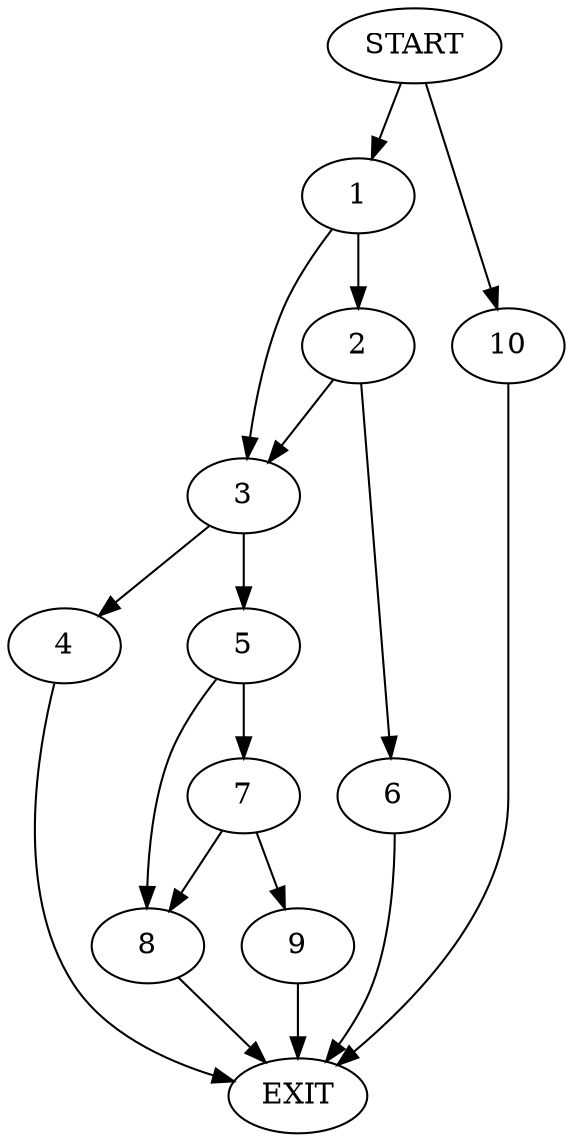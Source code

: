 digraph {
0 [label="START"]
11 [label="EXIT"]
0 -> 1
1 -> 2
1 -> 3
3 -> 4
3 -> 5
2 -> 6
2 -> 3
6 -> 11
4 -> 11
5 -> 7
5 -> 8
7 -> 9
7 -> 8
8 -> 11
9 -> 11
0 -> 10
10 -> 11
}
